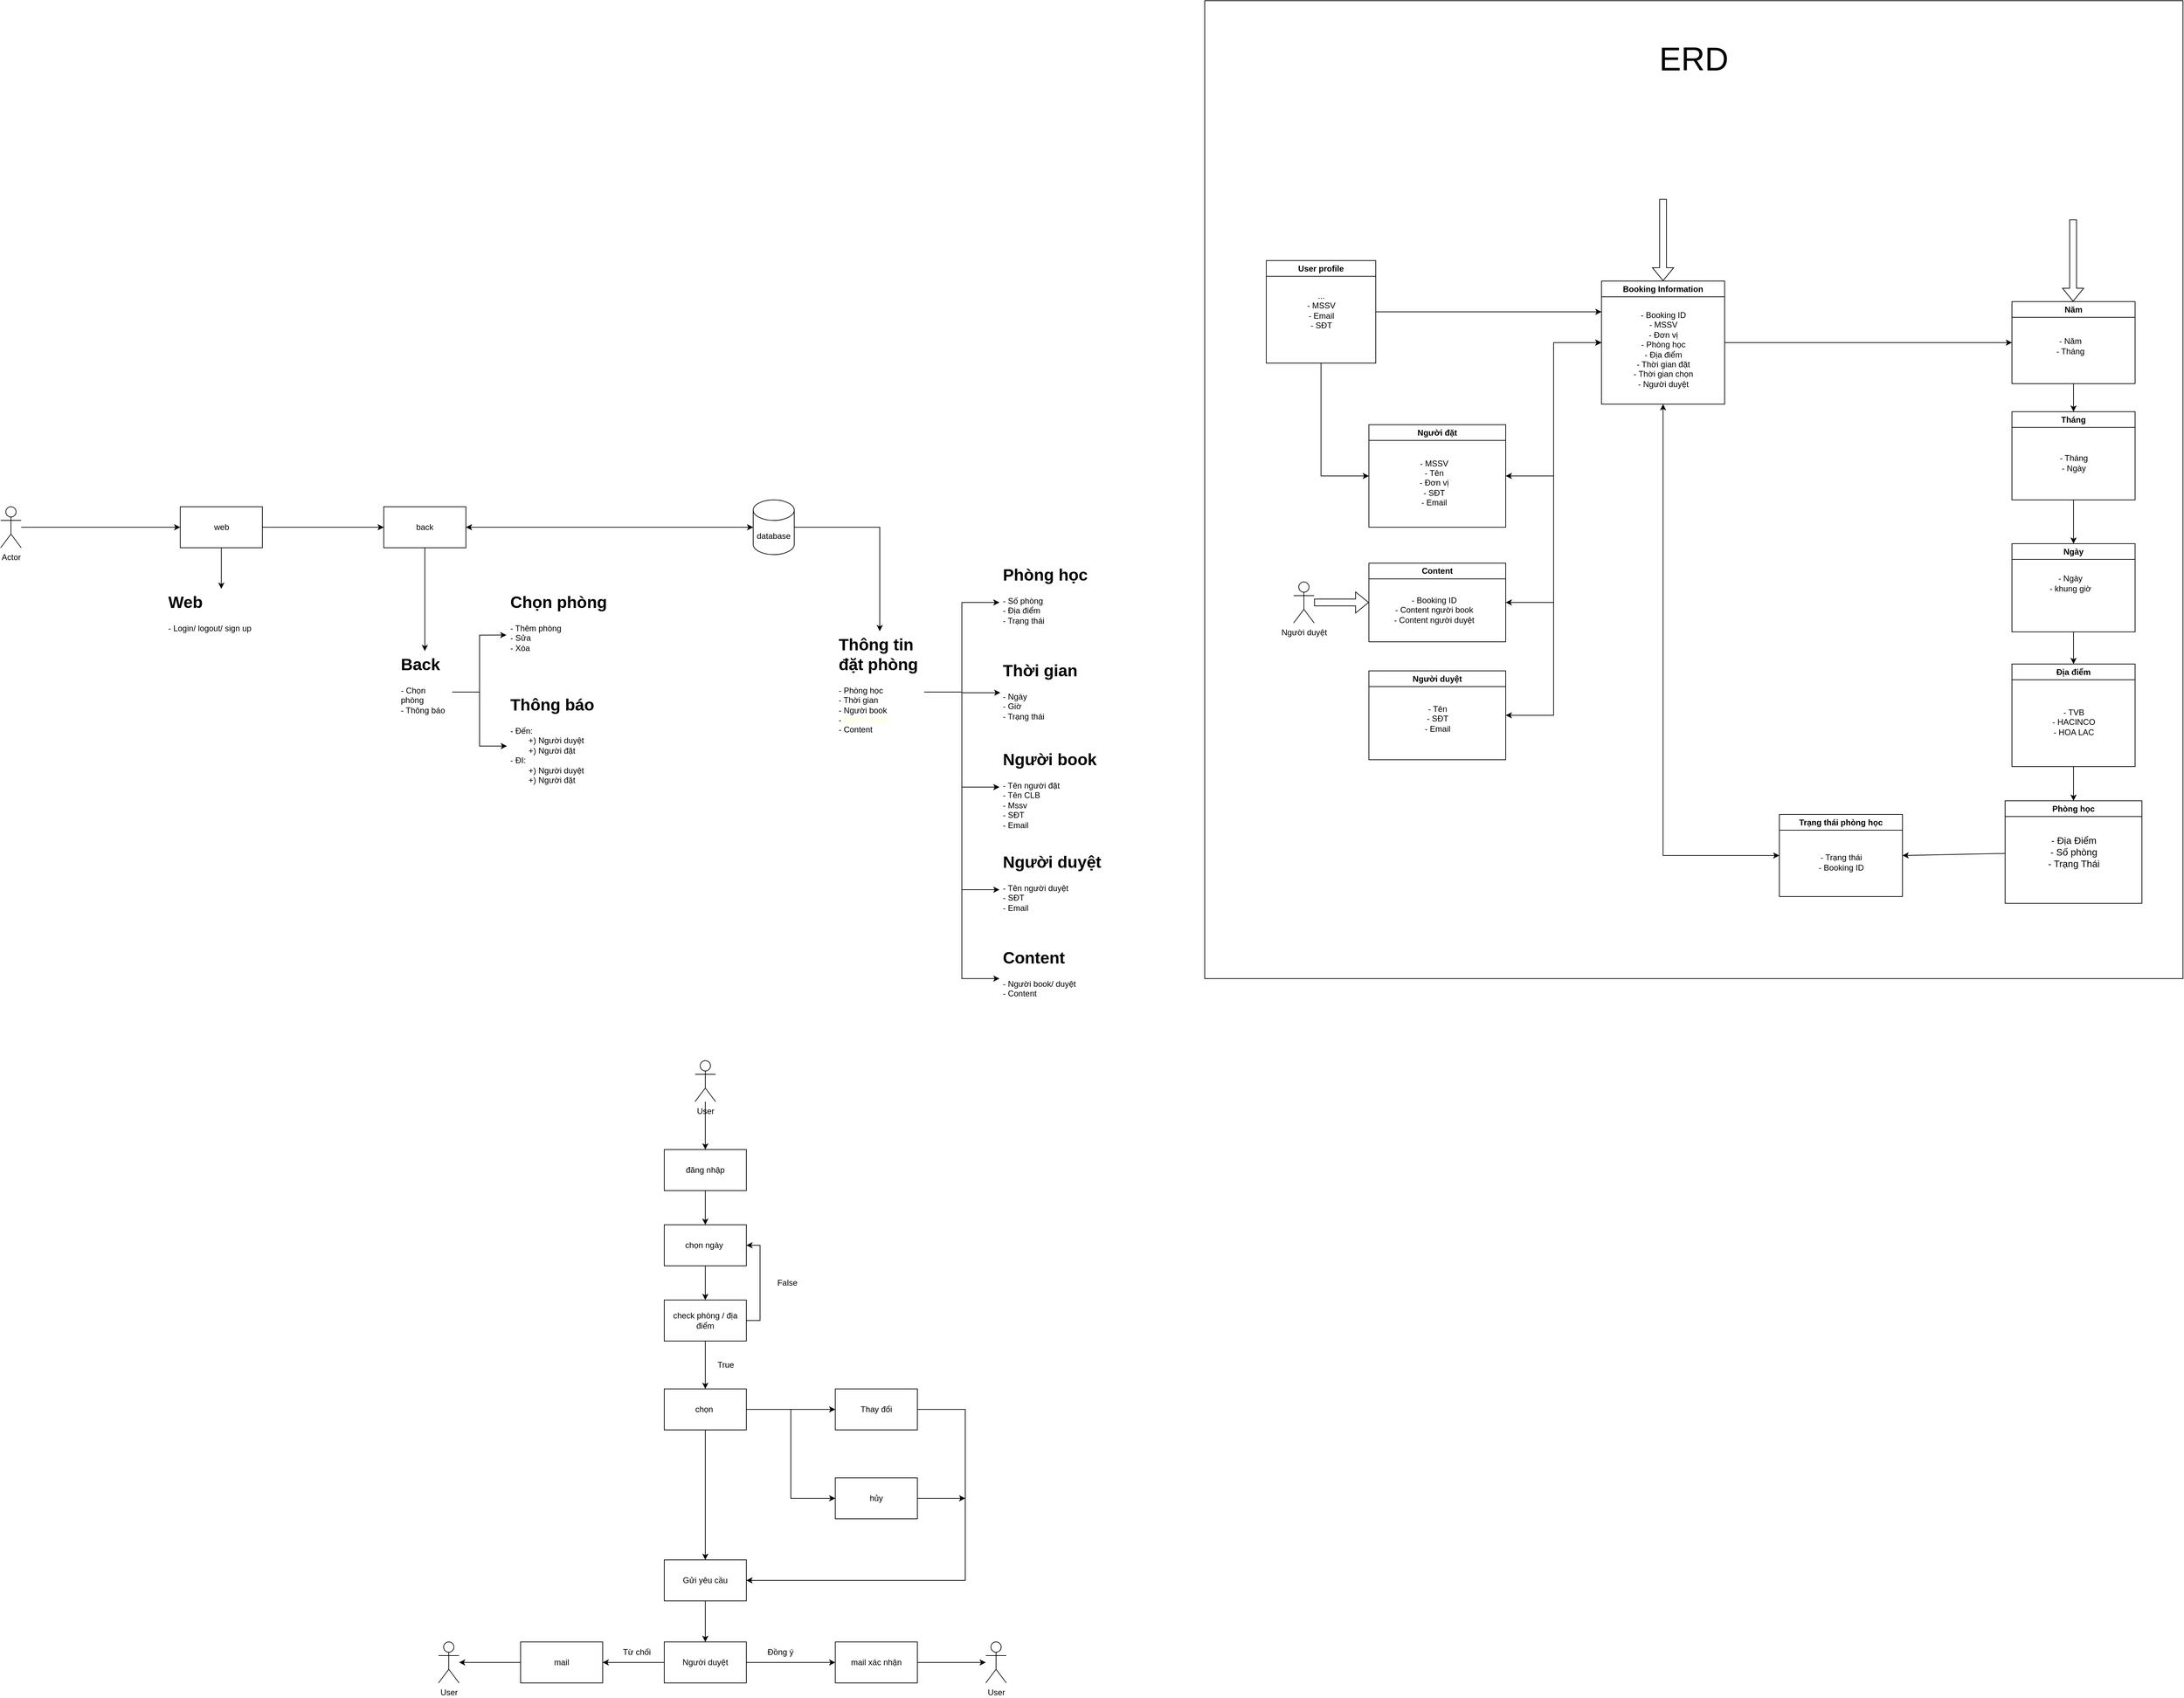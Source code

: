 <mxfile version="21.5.1" type="github">
  <diagram name="Page-1" id="D8w3A1c4NBQzabuCHDF7">
    <mxGraphModel dx="1216" dy="1704" grid="1" gridSize="10" guides="1" tooltips="1" connect="1" arrows="1" fold="1" page="1" pageScale="1" pageWidth="850" pageHeight="1100" math="0" shadow="0">
      <root>
        <mxCell id="0" />
        <mxCell id="1" parent="0" />
        <mxCell id="LEf2-nqMguErEL3u1rOa-1" value="" style="edgeStyle=orthogonalEdgeStyle;rounded=0;orthogonalLoop=1;jettySize=auto;html=1;" parent="1" source="LEf2-nqMguErEL3u1rOa-2" target="LEf2-nqMguErEL3u1rOa-5" edge="1">
          <mxGeometry relative="1" as="geometry" />
        </mxCell>
        <mxCell id="LEf2-nqMguErEL3u1rOa-2" value="Actor" style="shape=umlActor;verticalLabelPosition=bottom;verticalAlign=top;html=1;outlineConnect=0;" parent="1" vertex="1">
          <mxGeometry x="220" y="490" width="30" height="60" as="geometry" />
        </mxCell>
        <mxCell id="LEf2-nqMguErEL3u1rOa-3" style="edgeStyle=orthogonalEdgeStyle;rounded=0;orthogonalLoop=1;jettySize=auto;html=1;exitX=1;exitY=0.5;exitDx=0;exitDy=0;entryX=0;entryY=0.5;entryDx=0;entryDy=0;" parent="1" source="LEf2-nqMguErEL3u1rOa-5" target="LEf2-nqMguErEL3u1rOa-7" edge="1">
          <mxGeometry relative="1" as="geometry" />
        </mxCell>
        <mxCell id="LEf2-nqMguErEL3u1rOa-4" value="" style="edgeStyle=orthogonalEdgeStyle;rounded=0;orthogonalLoop=1;jettySize=auto;html=1;" parent="1" source="LEf2-nqMguErEL3u1rOa-5" target="LEf2-nqMguErEL3u1rOa-27" edge="1">
          <mxGeometry relative="1" as="geometry" />
        </mxCell>
        <mxCell id="LEf2-nqMguErEL3u1rOa-5" value="web" style="rounded=0;whiteSpace=wrap;html=1;" parent="1" vertex="1">
          <mxGeometry x="482.5" y="490" width="120" height="60" as="geometry" />
        </mxCell>
        <mxCell id="LEf2-nqMguErEL3u1rOa-6" style="edgeStyle=orthogonalEdgeStyle;rounded=0;orthogonalLoop=1;jettySize=auto;html=1;entryX=0.5;entryY=0;entryDx=0;entryDy=0;" parent="1" source="LEf2-nqMguErEL3u1rOa-7" target="LEf2-nqMguErEL3u1rOa-13" edge="1">
          <mxGeometry relative="1" as="geometry" />
        </mxCell>
        <mxCell id="LEf2-nqMguErEL3u1rOa-7" value="back" style="rounded=0;whiteSpace=wrap;html=1;" parent="1" vertex="1">
          <mxGeometry x="780" y="490" width="120" height="60" as="geometry" />
        </mxCell>
        <mxCell id="LEf2-nqMguErEL3u1rOa-8" value="" style="edgeStyle=orthogonalEdgeStyle;rounded=0;orthogonalLoop=1;jettySize=auto;html=1;" parent="1" source="LEf2-nqMguErEL3u1rOa-9" target="LEf2-nqMguErEL3u1rOa-19" edge="1">
          <mxGeometry relative="1" as="geometry" />
        </mxCell>
        <mxCell id="LEf2-nqMguErEL3u1rOa-9" value="database" style="shape=cylinder3;whiteSpace=wrap;html=1;boundedLbl=1;backgroundOutline=1;size=15;" parent="1" vertex="1">
          <mxGeometry x="1320" y="480" width="60" height="80" as="geometry" />
        </mxCell>
        <mxCell id="LEf2-nqMguErEL3u1rOa-10" value="" style="endArrow=classic;startArrow=classic;html=1;rounded=0;exitX=1;exitY=0.5;exitDx=0;exitDy=0;entryX=0;entryY=0.5;entryDx=0;entryDy=0;entryPerimeter=0;" parent="1" source="LEf2-nqMguErEL3u1rOa-7" target="LEf2-nqMguErEL3u1rOa-9" edge="1">
          <mxGeometry width="50" height="50" relative="1" as="geometry">
            <mxPoint x="750" y="540" as="sourcePoint" />
            <mxPoint x="800" y="490" as="targetPoint" />
          </mxGeometry>
        </mxCell>
        <mxCell id="LEf2-nqMguErEL3u1rOa-11" style="edgeStyle=orthogonalEdgeStyle;rounded=0;orthogonalLoop=1;jettySize=auto;html=1;entryX=-0.004;entryY=0.564;entryDx=0;entryDy=0;entryPerimeter=0;" parent="1" source="LEf2-nqMguErEL3u1rOa-13" target="LEf2-nqMguErEL3u1rOa-24" edge="1">
          <mxGeometry relative="1" as="geometry" />
        </mxCell>
        <mxCell id="LEf2-nqMguErEL3u1rOa-12" style="edgeStyle=orthogonalEdgeStyle;rounded=0;orthogonalLoop=1;jettySize=auto;html=1;entryX=0;entryY=0.5;entryDx=0;entryDy=0;" parent="1" source="LEf2-nqMguErEL3u1rOa-13" target="LEf2-nqMguErEL3u1rOa-25" edge="1">
          <mxGeometry relative="1" as="geometry" />
        </mxCell>
        <mxCell id="LEf2-nqMguErEL3u1rOa-13" value="&lt;h1&gt;Back&lt;/h1&gt;&lt;div&gt;- Chọn phòng&lt;/div&gt;&lt;div&gt;- Thông báo&lt;/div&gt;" style="text;html=1;strokeColor=none;fillColor=none;spacing=5;spacingTop=-20;whiteSpace=wrap;overflow=hidden;rounded=0;" parent="1" vertex="1">
          <mxGeometry x="800" y="701" width="80" height="120" as="geometry" />
        </mxCell>
        <mxCell id="LEf2-nqMguErEL3u1rOa-14" style="edgeStyle=orthogonalEdgeStyle;rounded=0;orthogonalLoop=1;jettySize=auto;html=1;" parent="1" source="LEf2-nqMguErEL3u1rOa-19" target="LEf2-nqMguErEL3u1rOa-20" edge="1">
          <mxGeometry relative="1" as="geometry" />
        </mxCell>
        <mxCell id="LEf2-nqMguErEL3u1rOa-15" style="edgeStyle=orthogonalEdgeStyle;rounded=0;orthogonalLoop=1;jettySize=auto;html=1;entryX=0.007;entryY=0.433;entryDx=0;entryDy=0;entryPerimeter=0;" parent="1" source="LEf2-nqMguErEL3u1rOa-19" target="LEf2-nqMguErEL3u1rOa-21" edge="1">
          <mxGeometry relative="1" as="geometry" />
        </mxCell>
        <mxCell id="LEf2-nqMguErEL3u1rOa-16" style="edgeStyle=orthogonalEdgeStyle;rounded=0;orthogonalLoop=1;jettySize=auto;html=1;" parent="1" source="LEf2-nqMguErEL3u1rOa-19" target="LEf2-nqMguErEL3u1rOa-22" edge="1">
          <mxGeometry relative="1" as="geometry" />
        </mxCell>
        <mxCell id="LEf2-nqMguErEL3u1rOa-17" style="edgeStyle=orthogonalEdgeStyle;rounded=0;orthogonalLoop=1;jettySize=auto;html=1;entryX=0;entryY=0.5;entryDx=0;entryDy=0;" parent="1" source="LEf2-nqMguErEL3u1rOa-19" target="LEf2-nqMguErEL3u1rOa-23" edge="1">
          <mxGeometry relative="1" as="geometry" />
        </mxCell>
        <mxCell id="LEf2-nqMguErEL3u1rOa-18" style="edgeStyle=orthogonalEdgeStyle;rounded=0;orthogonalLoop=1;jettySize=auto;html=1;entryX=0;entryY=0.5;entryDx=0;entryDy=0;" parent="1" source="LEf2-nqMguErEL3u1rOa-19" target="LEf2-nqMguErEL3u1rOa-26" edge="1">
          <mxGeometry relative="1" as="geometry" />
        </mxCell>
        <mxCell id="LEf2-nqMguErEL3u1rOa-19" value="&lt;h1&gt;Thông tin đặt phòng&lt;/h1&gt;&lt;div&gt;- Phòng học&lt;/div&gt;&lt;div&gt;- Thời gian&amp;nbsp;&lt;/div&gt;&lt;div&gt;- Người book&lt;/div&gt;&lt;div&gt;- &lt;font color=&quot;#ffffcc&quot;&gt;Người duyệt&lt;/font&gt;&lt;/div&gt;&lt;div&gt;- Content&amp;nbsp;&lt;/div&gt;" style="text;html=1;strokeColor=none;fillColor=none;spacing=5;spacingTop=-20;whiteSpace=wrap;overflow=hidden;rounded=0;" parent="1" vertex="1">
          <mxGeometry x="1440" y="672" width="130" height="178" as="geometry" />
        </mxCell>
        <mxCell id="LEf2-nqMguErEL3u1rOa-20" value="&lt;h1&gt;Phòng học&lt;/h1&gt;&lt;div&gt;- Số phòng&lt;/div&gt;&lt;div&gt;- Địa điểm&lt;/div&gt;&lt;div&gt;- Trạng thái&lt;/div&gt;&lt;div&gt;&lt;br&gt;&lt;/div&gt;" style="text;html=1;strokeColor=none;fillColor=none;spacing=5;spacingTop=-20;whiteSpace=wrap;overflow=hidden;rounded=0;" parent="1" vertex="1">
          <mxGeometry x="1680" y="570" width="190" height="120" as="geometry" />
        </mxCell>
        <mxCell id="LEf2-nqMguErEL3u1rOa-21" value="&lt;h1&gt;Thời gian&amp;nbsp;&lt;/h1&gt;&lt;div&gt;- Ngày&lt;/div&gt;&lt;div&gt;- Giờ&lt;/div&gt;&lt;div&gt;- Trạng thái&lt;/div&gt;" style="text;html=1;strokeColor=none;fillColor=none;spacing=5;spacingTop=-20;whiteSpace=wrap;overflow=hidden;rounded=0;" parent="1" vertex="1">
          <mxGeometry x="1680" y="710" width="190" height="120" as="geometry" />
        </mxCell>
        <mxCell id="LEf2-nqMguErEL3u1rOa-22" value="&lt;h1&gt;Người book&lt;/h1&gt;&lt;div&gt;- Tên người đặt&lt;/div&gt;&lt;div&gt;- Tên CLB&lt;/div&gt;&lt;div&gt;- Mssv&lt;/div&gt;&lt;div&gt;- SĐT&lt;/div&gt;&lt;div&gt;- Email&lt;/div&gt;" style="text;html=1;strokeColor=none;fillColor=none;spacing=5;spacingTop=-20;whiteSpace=wrap;overflow=hidden;rounded=0;" parent="1" vertex="1">
          <mxGeometry x="1680" y="840" width="180" height="120" as="geometry" />
        </mxCell>
        <mxCell id="LEf2-nqMguErEL3u1rOa-23" value="&lt;h1&gt;Người duyệt&lt;/h1&gt;&lt;div&gt;- Tên người duyệt&lt;/div&gt;&lt;div&gt;- SĐT&lt;/div&gt;&lt;div&gt;- Email&lt;/div&gt;" style="text;html=1;strokeColor=none;fillColor=none;spacing=5;spacingTop=-20;whiteSpace=wrap;overflow=hidden;rounded=0;" parent="1" vertex="1">
          <mxGeometry x="1680" y="990" width="190" height="120" as="geometry" />
        </mxCell>
        <mxCell id="LEf2-nqMguErEL3u1rOa-24" value="&lt;h1&gt;Chọn phòng&lt;/h1&gt;&lt;div&gt;- Thêm phòng&lt;/div&gt;&lt;div&gt;- Sửa&lt;/div&gt;&lt;div&gt;- Xóa&lt;/div&gt;" style="text;html=1;strokeColor=none;fillColor=none;spacing=5;spacingTop=-20;whiteSpace=wrap;overflow=hidden;rounded=0;" parent="1" vertex="1">
          <mxGeometry x="960" y="610" width="190" height="120" as="geometry" />
        </mxCell>
        <mxCell id="LEf2-nqMguErEL3u1rOa-25" value="&lt;h1&gt;Thông báo&lt;/h1&gt;&lt;div&gt;- Đến:&lt;/div&gt;&lt;div&gt;&lt;span style=&quot;white-space: pre;&quot;&gt;&#x9;&lt;/span&gt;+) Người duyệt&lt;br&gt;&lt;/div&gt;&lt;div&gt;&lt;span style=&quot;white-space: pre;&quot;&gt;&#x9;&lt;/span&gt;+) Người đặt&lt;br&gt;&lt;/div&gt;&lt;div&gt;- ĐI:&lt;/div&gt;&lt;div&gt;&lt;span style=&quot;white-space: pre;&quot;&gt;&#x9;&lt;/span&gt;+) Người duyệt&lt;br&gt;&lt;/div&gt;&lt;div&gt;&lt;span style=&quot;white-space: pre;&quot;&gt;&#x9;&lt;/span&gt;+) Người đặt&lt;br&gt;&lt;/div&gt;" style="text;html=1;strokeColor=none;fillColor=none;spacing=5;spacingTop=-20;whiteSpace=wrap;overflow=hidden;rounded=0;" parent="1" vertex="1">
          <mxGeometry x="960" y="760" width="190" height="160" as="geometry" />
        </mxCell>
        <mxCell id="LEf2-nqMguErEL3u1rOa-26" value="&lt;h1&gt;Content&lt;/h1&gt;&lt;div&gt;- Người book/ duyệt&lt;/div&gt;&lt;div&gt;- Content&lt;/div&gt;" style="text;html=1;strokeColor=none;fillColor=none;spacing=5;spacingTop=-20;whiteSpace=wrap;overflow=hidden;rounded=0;" parent="1" vertex="1">
          <mxGeometry x="1680" y="1130" width="170" height="100" as="geometry" />
        </mxCell>
        <mxCell id="LEf2-nqMguErEL3u1rOa-27" value="&lt;h1&gt;Web&lt;/h1&gt;&lt;div&gt;- Login/ logout/ sign up&lt;/div&gt;" style="text;html=1;strokeColor=none;fillColor=none;spacing=5;spacingTop=-20;whiteSpace=wrap;overflow=hidden;rounded=0;" parent="1" vertex="1">
          <mxGeometry x="460" y="610" width="165" height="100" as="geometry" />
        </mxCell>
        <mxCell id="LEf2-nqMguErEL3u1rOa-28" value="" style="edgeStyle=orthogonalEdgeStyle;rounded=0;orthogonalLoop=1;jettySize=auto;html=1;" parent="1" source="LEf2-nqMguErEL3u1rOa-29" target="LEf2-nqMguErEL3u1rOa-31" edge="1">
          <mxGeometry relative="1" as="geometry" />
        </mxCell>
        <mxCell id="LEf2-nqMguErEL3u1rOa-29" value="User" style="shape=umlActor;verticalLabelPosition=bottom;verticalAlign=top;html=1;outlineConnect=0;" parent="1" vertex="1">
          <mxGeometry x="1235" y="1300" width="30" height="60" as="geometry" />
        </mxCell>
        <mxCell id="LEf2-nqMguErEL3u1rOa-30" value="" style="edgeStyle=orthogonalEdgeStyle;rounded=0;orthogonalLoop=1;jettySize=auto;html=1;" parent="1" source="LEf2-nqMguErEL3u1rOa-31" target="LEf2-nqMguErEL3u1rOa-33" edge="1">
          <mxGeometry relative="1" as="geometry" />
        </mxCell>
        <mxCell id="LEf2-nqMguErEL3u1rOa-31" value="đăng nhập" style="rounded=0;whiteSpace=wrap;html=1;" parent="1" vertex="1">
          <mxGeometry x="1190" y="1430" width="120" height="60" as="geometry" />
        </mxCell>
        <mxCell id="LEf2-nqMguErEL3u1rOa-32" value="" style="edgeStyle=orthogonalEdgeStyle;rounded=0;orthogonalLoop=1;jettySize=auto;html=1;" parent="1" source="LEf2-nqMguErEL3u1rOa-33" target="LEf2-nqMguErEL3u1rOa-36" edge="1">
          <mxGeometry relative="1" as="geometry" />
        </mxCell>
        <mxCell id="LEf2-nqMguErEL3u1rOa-33" value="chọn ngày&amp;nbsp;" style="rounded=0;whiteSpace=wrap;html=1;" parent="1" vertex="1">
          <mxGeometry x="1190" y="1540" width="120" height="60" as="geometry" />
        </mxCell>
        <mxCell id="LEf2-nqMguErEL3u1rOa-34" style="edgeStyle=orthogonalEdgeStyle;rounded=0;orthogonalLoop=1;jettySize=auto;html=1;entryX=1;entryY=0.5;entryDx=0;entryDy=0;" parent="1" source="LEf2-nqMguErEL3u1rOa-36" target="LEf2-nqMguErEL3u1rOa-33" edge="1">
          <mxGeometry relative="1" as="geometry">
            <Array as="points">
              <mxPoint x="1330" y="1680" />
              <mxPoint x="1330" y="1570" />
            </Array>
          </mxGeometry>
        </mxCell>
        <mxCell id="LEf2-nqMguErEL3u1rOa-35" value="" style="edgeStyle=orthogonalEdgeStyle;rounded=0;orthogonalLoop=1;jettySize=auto;html=1;" parent="1" source="LEf2-nqMguErEL3u1rOa-36" target="LEf2-nqMguErEL3u1rOa-40" edge="1">
          <mxGeometry relative="1" as="geometry" />
        </mxCell>
        <mxCell id="LEf2-nqMguErEL3u1rOa-36" value="check phòng / địa điểm" style="rounded=0;whiteSpace=wrap;html=1;" parent="1" vertex="1">
          <mxGeometry x="1190" y="1650" width="120" height="60" as="geometry" />
        </mxCell>
        <mxCell id="LEf2-nqMguErEL3u1rOa-37" style="edgeStyle=orthogonalEdgeStyle;rounded=0;orthogonalLoop=1;jettySize=auto;html=1;entryX=0.5;entryY=0;entryDx=0;entryDy=0;" parent="1" source="LEf2-nqMguErEL3u1rOa-40" target="LEf2-nqMguErEL3u1rOa-42" edge="1">
          <mxGeometry relative="1" as="geometry" />
        </mxCell>
        <mxCell id="LEf2-nqMguErEL3u1rOa-38" style="edgeStyle=orthogonalEdgeStyle;rounded=0;orthogonalLoop=1;jettySize=auto;html=1;entryX=0;entryY=0.5;entryDx=0;entryDy=0;" parent="1" source="LEf2-nqMguErEL3u1rOa-40" target="LEf2-nqMguErEL3u1rOa-46" edge="1">
          <mxGeometry relative="1" as="geometry" />
        </mxCell>
        <mxCell id="LEf2-nqMguErEL3u1rOa-39" style="edgeStyle=orthogonalEdgeStyle;rounded=0;orthogonalLoop=1;jettySize=auto;html=1;entryX=0;entryY=0.5;entryDx=0;entryDy=0;" parent="1" source="LEf2-nqMguErEL3u1rOa-40" target="LEf2-nqMguErEL3u1rOa-44" edge="1">
          <mxGeometry relative="1" as="geometry" />
        </mxCell>
        <mxCell id="LEf2-nqMguErEL3u1rOa-40" value="chọn&amp;nbsp;" style="rounded=0;whiteSpace=wrap;html=1;" parent="1" vertex="1">
          <mxGeometry x="1190" y="1780" width="120" height="60" as="geometry" />
        </mxCell>
        <mxCell id="LEf2-nqMguErEL3u1rOa-41" value="" style="edgeStyle=orthogonalEdgeStyle;rounded=0;orthogonalLoop=1;jettySize=auto;html=1;" parent="1" source="LEf2-nqMguErEL3u1rOa-42" target="LEf2-nqMguErEL3u1rOa-51" edge="1">
          <mxGeometry relative="1" as="geometry" />
        </mxCell>
        <mxCell id="LEf2-nqMguErEL3u1rOa-42" value="Gửi yêu cầu" style="rounded=0;whiteSpace=wrap;html=1;" parent="1" vertex="1">
          <mxGeometry x="1190" y="2030" width="120" height="60" as="geometry" />
        </mxCell>
        <mxCell id="LEf2-nqMguErEL3u1rOa-43" style="edgeStyle=orthogonalEdgeStyle;rounded=0;orthogonalLoop=1;jettySize=auto;html=1;" parent="1" source="LEf2-nqMguErEL3u1rOa-44" edge="1">
          <mxGeometry relative="1" as="geometry">
            <mxPoint x="1630" y="1940" as="targetPoint" />
          </mxGeometry>
        </mxCell>
        <mxCell id="LEf2-nqMguErEL3u1rOa-44" value="hủy" style="rounded=0;whiteSpace=wrap;html=1;" parent="1" vertex="1">
          <mxGeometry x="1440" y="1910" width="120" height="60" as="geometry" />
        </mxCell>
        <mxCell id="LEf2-nqMguErEL3u1rOa-45" style="edgeStyle=orthogonalEdgeStyle;rounded=0;orthogonalLoop=1;jettySize=auto;html=1;entryX=1;entryY=0.5;entryDx=0;entryDy=0;" parent="1" source="LEf2-nqMguErEL3u1rOa-46" target="LEf2-nqMguErEL3u1rOa-42" edge="1">
          <mxGeometry relative="1" as="geometry">
            <Array as="points">
              <mxPoint x="1630" y="1810" />
              <mxPoint x="1630" y="2060" />
            </Array>
          </mxGeometry>
        </mxCell>
        <mxCell id="LEf2-nqMguErEL3u1rOa-46" value="Thay đổi" style="rounded=0;whiteSpace=wrap;html=1;" parent="1" vertex="1">
          <mxGeometry x="1440" y="1780" width="120" height="60" as="geometry" />
        </mxCell>
        <mxCell id="LEf2-nqMguErEL3u1rOa-47" value="False" style="text;html=1;strokeColor=none;fillColor=none;align=center;verticalAlign=middle;whiteSpace=wrap;rounded=0;" parent="1" vertex="1">
          <mxGeometry x="1340" y="1610" width="60" height="30" as="geometry" />
        </mxCell>
        <mxCell id="LEf2-nqMguErEL3u1rOa-48" value="True" style="text;html=1;strokeColor=none;fillColor=none;align=center;verticalAlign=middle;whiteSpace=wrap;rounded=0;" parent="1" vertex="1">
          <mxGeometry x="1250" y="1730" width="60" height="30" as="geometry" />
        </mxCell>
        <mxCell id="LEf2-nqMguErEL3u1rOa-49" value="" style="edgeStyle=orthogonalEdgeStyle;rounded=0;orthogonalLoop=1;jettySize=auto;html=1;" parent="1" source="LEf2-nqMguErEL3u1rOa-51" edge="1">
          <mxGeometry relative="1" as="geometry">
            <mxPoint x="1100" y="2180" as="targetPoint" />
          </mxGeometry>
        </mxCell>
        <mxCell id="LEf2-nqMguErEL3u1rOa-50" style="edgeStyle=orthogonalEdgeStyle;rounded=0;orthogonalLoop=1;jettySize=auto;html=1;" parent="1" source="LEf2-nqMguErEL3u1rOa-51" target="LEf2-nqMguErEL3u1rOa-55" edge="1">
          <mxGeometry relative="1" as="geometry" />
        </mxCell>
        <mxCell id="LEf2-nqMguErEL3u1rOa-51" value="Người duyệt" style="rounded=0;whiteSpace=wrap;html=1;" parent="1" vertex="1">
          <mxGeometry x="1190" y="2150" width="120" height="60" as="geometry" />
        </mxCell>
        <mxCell id="LEf2-nqMguErEL3u1rOa-52" value="Đồng ý" style="text;html=1;strokeColor=none;fillColor=none;align=center;verticalAlign=middle;whiteSpace=wrap;rounded=0;" parent="1" vertex="1">
          <mxGeometry x="1330" y="2150" width="60" height="30" as="geometry" />
        </mxCell>
        <mxCell id="LEf2-nqMguErEL3u1rOa-53" value="Từ chối" style="text;html=1;strokeColor=none;fillColor=none;align=center;verticalAlign=middle;whiteSpace=wrap;rounded=0;" parent="1" vertex="1">
          <mxGeometry x="1120" y="2150" width="60" height="30" as="geometry" />
        </mxCell>
        <mxCell id="LEf2-nqMguErEL3u1rOa-54" value="" style="edgeStyle=orthogonalEdgeStyle;rounded=0;orthogonalLoop=1;jettySize=auto;html=1;" parent="1" source="LEf2-nqMguErEL3u1rOa-55" target="LEf2-nqMguErEL3u1rOa-56" edge="1">
          <mxGeometry relative="1" as="geometry" />
        </mxCell>
        <mxCell id="LEf2-nqMguErEL3u1rOa-55" value="mail xác nhận" style="rounded=0;whiteSpace=wrap;html=1;" parent="1" vertex="1">
          <mxGeometry x="1440" y="2150" width="120" height="60" as="geometry" />
        </mxCell>
        <mxCell id="LEf2-nqMguErEL3u1rOa-56" value="User" style="shape=umlActor;verticalLabelPosition=bottom;verticalAlign=top;html=1;outlineConnect=0;" parent="1" vertex="1">
          <mxGeometry x="1660" y="2150" width="30" height="60" as="geometry" />
        </mxCell>
        <mxCell id="LEf2-nqMguErEL3u1rOa-57" value="" style="edgeStyle=orthogonalEdgeStyle;rounded=0;orthogonalLoop=1;jettySize=auto;html=1;" parent="1" source="LEf2-nqMguErEL3u1rOa-58" target="LEf2-nqMguErEL3u1rOa-59" edge="1">
          <mxGeometry relative="1" as="geometry" />
        </mxCell>
        <mxCell id="LEf2-nqMguErEL3u1rOa-58" value="mail" style="rounded=0;whiteSpace=wrap;html=1;" parent="1" vertex="1">
          <mxGeometry x="980" y="2150" width="120" height="60" as="geometry" />
        </mxCell>
        <mxCell id="LEf2-nqMguErEL3u1rOa-59" value="User" style="shape=umlActor;verticalLabelPosition=bottom;verticalAlign=top;html=1;outlineConnect=0;" parent="1" vertex="1">
          <mxGeometry x="860" y="2150" width="30" height="60" as="geometry" />
        </mxCell>
        <mxCell id="ioqxV5oBWN_LTfzM5Hr--37" value="" style="whiteSpace=wrap;html=1;aspect=fixed;" vertex="1" parent="1">
          <mxGeometry x="1980" y="-250" width="1430" height="1430" as="geometry" />
        </mxCell>
        <mxCell id="ioqxV5oBWN_LTfzM5Hr--3" style="edgeStyle=orthogonalEdgeStyle;rounded=0;orthogonalLoop=1;jettySize=auto;html=1;entryX=0.5;entryY=0;entryDx=0;entryDy=0;" edge="1" parent="1" source="LEf2-nqMguErEL3u1rOa-60" target="LEf2-nqMguErEL3u1rOa-72">
          <mxGeometry relative="1" as="geometry" />
        </mxCell>
        <mxCell id="LEf2-nqMguErEL3u1rOa-62" value="Phòng học" style="swimlane;whiteSpace=wrap;html=1;" parent="1" vertex="1">
          <mxGeometry x="3150" y="920" width="200" height="150" as="geometry" />
        </mxCell>
        <mxCell id="LEf2-nqMguErEL3u1rOa-63" value="&lt;font style=&quot;font-size: 14px;&quot;&gt;- Địa Điểm&lt;br&gt;- Số phòng&lt;br&gt;- Trạng Thái&lt;br&gt;&lt;/font&gt;" style="text;html=1;align=center;verticalAlign=middle;resizable=0;points=[];autosize=1;strokeColor=none;fillColor=none;" parent="LEf2-nqMguErEL3u1rOa-62" vertex="1">
          <mxGeometry x="50" y="45" width="100" height="60" as="geometry" />
        </mxCell>
        <mxCell id="LEf2-nqMguErEL3u1rOa-60" value="Năm" style="swimlane;whiteSpace=wrap;html=1;" parent="1" vertex="1">
          <mxGeometry x="3160" y="190" width="180" height="120" as="geometry" />
        </mxCell>
        <mxCell id="LEf2-nqMguErEL3u1rOa-61" value="- Năm&lt;br&gt;- Tháng" style="text;html=1;align=center;verticalAlign=middle;resizable=0;points=[];autosize=1;strokeColor=none;fillColor=none;" parent="LEf2-nqMguErEL3u1rOa-60" vertex="1">
          <mxGeometry x="55" y="45" width="60" height="40" as="geometry" />
        </mxCell>
        <mxCell id="ioqxV5oBWN_LTfzM5Hr--31" style="edgeStyle=none;rounded=0;orthogonalLoop=1;jettySize=auto;html=1;entryX=1;entryY=0.5;entryDx=0;entryDy=0;" edge="1" parent="1" source="LEf2-nqMguErEL3u1rOa-62" target="LEf2-nqMguErEL3u1rOa-78">
          <mxGeometry relative="1" as="geometry" />
        </mxCell>
        <mxCell id="LEf2-nqMguErEL3u1rOa-64" value="Người đặt" style="swimlane;whiteSpace=wrap;html=1;" parent="1" vertex="1">
          <mxGeometry x="2220" y="370" width="200" height="150" as="geometry" />
        </mxCell>
        <mxCell id="LEf2-nqMguErEL3u1rOa-65" value="- MSSV&lt;br&gt;- Tên&lt;br&gt;- Đơn vị&lt;br&gt;- SĐT&lt;br&gt;- Email" style="text;html=1;align=center;verticalAlign=middle;resizable=0;points=[];autosize=1;strokeColor=none;fillColor=none;" parent="LEf2-nqMguErEL3u1rOa-64" vertex="1">
          <mxGeometry x="60" y="40" width="70" height="90" as="geometry" />
        </mxCell>
        <mxCell id="LEf2-nqMguErEL3u1rOa-66" value="Người duyệt" style="swimlane;whiteSpace=wrap;html=1;" parent="1" vertex="1">
          <mxGeometry x="2220" y="730" width="200" height="130" as="geometry" />
        </mxCell>
        <mxCell id="LEf2-nqMguErEL3u1rOa-67" value="- Tên&lt;br&gt;- SĐT&lt;br&gt;- Email" style="text;html=1;align=center;verticalAlign=middle;resizable=0;points=[];autosize=1;strokeColor=none;fillColor=none;" parent="LEf2-nqMguErEL3u1rOa-66" vertex="1">
          <mxGeometry x="70" y="40" width="60" height="60" as="geometry" />
        </mxCell>
        <mxCell id="LEf2-nqMguErEL3u1rOa-68" value="Content" style="swimlane;whiteSpace=wrap;html=1;" parent="1" vertex="1">
          <mxGeometry x="2220" y="572.5" width="200" height="115" as="geometry" />
        </mxCell>
        <mxCell id="LEf2-nqMguErEL3u1rOa-69" value="- Booking ID&lt;br&gt;- Content người book&lt;br&gt;- Content người duyệt" style="text;html=1;align=center;verticalAlign=middle;resizable=0;points=[];autosize=1;strokeColor=none;fillColor=none;" parent="LEf2-nqMguErEL3u1rOa-68" vertex="1">
          <mxGeometry x="25" y="38" width="140" height="60" as="geometry" />
        </mxCell>
        <mxCell id="ioqxV5oBWN_LTfzM5Hr--6" style="edgeStyle=orthogonalEdgeStyle;rounded=0;orthogonalLoop=1;jettySize=auto;html=1;entryX=0;entryY=0.5;entryDx=0;entryDy=0;" edge="1" parent="1" source="LEf2-nqMguErEL3u1rOa-70" target="LEf2-nqMguErEL3u1rOa-60">
          <mxGeometry relative="1" as="geometry">
            <mxPoint x="2825" y="420" as="targetPoint" />
          </mxGeometry>
        </mxCell>
        <mxCell id="LEf2-nqMguErEL3u1rOa-70" value="Booking Information" style="swimlane;whiteSpace=wrap;html=1;" parent="1" vertex="1">
          <mxGeometry x="2560" y="160" width="180" height="180" as="geometry" />
        </mxCell>
        <mxCell id="LEf2-nqMguErEL3u1rOa-71" value="- Booking ID&lt;br&gt;- MSSV&lt;br&gt;- Đơn vị&lt;br&gt;- Phòng học&lt;br&gt;- Địa điểm&lt;br&gt;- Thời gian đặt&lt;br&gt;- Thời gian chọn&lt;br&gt;- Người duyệt" style="text;html=1;align=center;verticalAlign=middle;resizable=0;points=[];autosize=1;strokeColor=none;fillColor=none;" parent="LEf2-nqMguErEL3u1rOa-70" vertex="1">
          <mxGeometry x="35" y="35" width="110" height="130" as="geometry" />
        </mxCell>
        <mxCell id="ioqxV5oBWN_LTfzM5Hr--4" style="edgeStyle=orthogonalEdgeStyle;rounded=0;orthogonalLoop=1;jettySize=auto;html=1;entryX=0.5;entryY=0;entryDx=0;entryDy=0;" edge="1" parent="1" source="LEf2-nqMguErEL3u1rOa-72" target="LEf2-nqMguErEL3u1rOa-74">
          <mxGeometry relative="1" as="geometry" />
        </mxCell>
        <mxCell id="LEf2-nqMguErEL3u1rOa-72" value="Tháng" style="swimlane;whiteSpace=wrap;html=1;" parent="1" vertex="1">
          <mxGeometry x="3160" y="351" width="180" height="129" as="geometry" />
        </mxCell>
        <mxCell id="LEf2-nqMguErEL3u1rOa-73" value="- Tháng&lt;br&gt;- Ngày" style="text;html=1;align=center;verticalAlign=middle;resizable=0;points=[];autosize=1;strokeColor=none;fillColor=none;" parent="LEf2-nqMguErEL3u1rOa-72" vertex="1">
          <mxGeometry x="60" y="55" width="60" height="40" as="geometry" />
        </mxCell>
        <mxCell id="ioqxV5oBWN_LTfzM5Hr--35" style="edgeStyle=none;rounded=0;orthogonalLoop=1;jettySize=auto;html=1;entryX=0.5;entryY=0;entryDx=0;entryDy=0;" edge="1" parent="1" source="LEf2-nqMguErEL3u1rOa-74" target="ioqxV5oBWN_LTfzM5Hr--29">
          <mxGeometry relative="1" as="geometry" />
        </mxCell>
        <mxCell id="LEf2-nqMguErEL3u1rOa-74" value="Ngày" style="swimlane;whiteSpace=wrap;html=1;" parent="1" vertex="1">
          <mxGeometry x="3160" y="544" width="180" height="129" as="geometry" />
        </mxCell>
        <mxCell id="LEf2-nqMguErEL3u1rOa-75" value="- Ngày&lt;br&gt;- khung giờ" style="text;html=1;align=center;verticalAlign=middle;resizable=0;points=[];autosize=1;strokeColor=none;fillColor=none;" parent="LEf2-nqMguErEL3u1rOa-74" vertex="1">
          <mxGeometry x="45" y="38" width="80" height="40" as="geometry" />
        </mxCell>
        <mxCell id="LEf2-nqMguErEL3u1rOa-78" value="Trạng thái phòng học" style="swimlane;whiteSpace=wrap;html=1;" parent="1" vertex="1">
          <mxGeometry x="2820" y="940" width="180" height="120" as="geometry" />
        </mxCell>
        <mxCell id="LEf2-nqMguErEL3u1rOa-79" value="- Trạng thái&lt;br&gt;- Booking ID" style="text;html=1;align=center;verticalAlign=middle;resizable=0;points=[];autosize=1;strokeColor=none;fillColor=none;" parent="LEf2-nqMguErEL3u1rOa-78" vertex="1">
          <mxGeometry x="45" y="50" width="90" height="40" as="geometry" />
        </mxCell>
        <mxCell id="LEf2-nqMguErEL3u1rOa-80" value="" style="shape=flexArrow;endArrow=classic;html=1;rounded=0;entryX=0.5;entryY=0;entryDx=0;entryDy=0;" parent="1" target="LEf2-nqMguErEL3u1rOa-70" edge="1">
          <mxGeometry width="50" height="50" relative="1" as="geometry">
            <mxPoint x="2650" y="40" as="sourcePoint" />
            <mxPoint x="3090" y="300" as="targetPoint" />
          </mxGeometry>
        </mxCell>
        <mxCell id="LEf2-nqMguErEL3u1rOa-81" value="" style="shape=flexArrow;endArrow=classic;html=1;rounded=0;entryX=0.5;entryY=0;entryDx=0;entryDy=0;" parent="1" edge="1">
          <mxGeometry width="50" height="50" relative="1" as="geometry">
            <mxPoint x="3249.38" y="70" as="sourcePoint" />
            <mxPoint x="3249.38" y="190" as="targetPoint" />
          </mxGeometry>
        </mxCell>
        <mxCell id="ioqxV5oBWN_LTfzM5Hr--17" style="edgeStyle=orthogonalEdgeStyle;rounded=0;orthogonalLoop=1;jettySize=auto;html=1;entryX=0;entryY=0.5;entryDx=0;entryDy=0;" edge="1" parent="1" source="ioqxV5oBWN_LTfzM5Hr--13" target="LEf2-nqMguErEL3u1rOa-64">
          <mxGeometry relative="1" as="geometry" />
        </mxCell>
        <mxCell id="ioqxV5oBWN_LTfzM5Hr--20" style="edgeStyle=none;rounded=0;orthogonalLoop=1;jettySize=auto;html=1;entryX=0;entryY=0.25;entryDx=0;entryDy=0;" edge="1" parent="1" source="ioqxV5oBWN_LTfzM5Hr--13" target="LEf2-nqMguErEL3u1rOa-70">
          <mxGeometry relative="1" as="geometry" />
        </mxCell>
        <mxCell id="ioqxV5oBWN_LTfzM5Hr--13" value="User profile" style="swimlane;whiteSpace=wrap;html=1;" vertex="1" parent="1">
          <mxGeometry x="2070" y="130" width="160" height="150" as="geometry" />
        </mxCell>
        <mxCell id="ioqxV5oBWN_LTfzM5Hr--15" value="...&lt;br&gt;- MSSV&lt;br&gt;- Email&lt;br&gt;- SĐT" style="text;html=1;align=center;verticalAlign=middle;resizable=0;points=[];autosize=1;strokeColor=none;fillColor=none;" vertex="1" parent="1">
          <mxGeometry x="2120" y="168" width="60" height="70" as="geometry" />
        </mxCell>
        <mxCell id="ioqxV5oBWN_LTfzM5Hr--23" value="" style="endArrow=classic;startArrow=classic;html=1;rounded=0;exitX=1;exitY=0.5;exitDx=0;exitDy=0;entryX=0;entryY=0.5;entryDx=0;entryDy=0;edgeStyle=orthogonalEdgeStyle;" edge="1" parent="1" source="LEf2-nqMguErEL3u1rOa-64" target="LEf2-nqMguErEL3u1rOa-70">
          <mxGeometry width="50" height="50" relative="1" as="geometry">
            <mxPoint x="2480" y="490" as="sourcePoint" />
            <mxPoint x="2530" y="440" as="targetPoint" />
          </mxGeometry>
        </mxCell>
        <mxCell id="ioqxV5oBWN_LTfzM5Hr--24" value="" style="endArrow=classic;startArrow=classic;html=1;rounded=0;exitX=1;exitY=0.5;exitDx=0;exitDy=0;entryX=0;entryY=0.5;entryDx=0;entryDy=0;edgeStyle=orthogonalEdgeStyle;" edge="1" parent="1" source="LEf2-nqMguErEL3u1rOa-68" target="LEf2-nqMguErEL3u1rOa-70">
          <mxGeometry width="50" height="50" relative="1" as="geometry">
            <mxPoint x="2480" y="490" as="sourcePoint" />
            <mxPoint x="2530" y="440" as="targetPoint" />
          </mxGeometry>
        </mxCell>
        <mxCell id="ioqxV5oBWN_LTfzM5Hr--25" value="" style="endArrow=classic;startArrow=classic;html=1;rounded=0;exitX=1;exitY=0.5;exitDx=0;exitDy=0;entryX=0;entryY=0.5;entryDx=0;entryDy=0;edgeStyle=orthogonalEdgeStyle;" edge="1" parent="1" source="LEf2-nqMguErEL3u1rOa-66" target="LEf2-nqMguErEL3u1rOa-70">
          <mxGeometry width="50" height="50" relative="1" as="geometry">
            <mxPoint x="2480" y="590" as="sourcePoint" />
            <mxPoint x="2530" y="540" as="targetPoint" />
          </mxGeometry>
        </mxCell>
        <mxCell id="ioqxV5oBWN_LTfzM5Hr--26" value="" style="shape=flexArrow;endArrow=classic;html=1;rounded=0;entryX=0;entryY=0.5;entryDx=0;entryDy=0;" edge="1" parent="1" target="LEf2-nqMguErEL3u1rOa-68">
          <mxGeometry width="50" height="50" relative="1" as="geometry">
            <mxPoint x="2140" y="630" as="sourcePoint" />
            <mxPoint x="2330" y="540" as="targetPoint" />
          </mxGeometry>
        </mxCell>
        <mxCell id="ioqxV5oBWN_LTfzM5Hr--27" value="Người duyệt" style="shape=umlActor;verticalLabelPosition=bottom;verticalAlign=top;html=1;outlineConnect=0;" vertex="1" parent="1">
          <mxGeometry x="2110" y="600" width="30" height="60" as="geometry" />
        </mxCell>
        <mxCell id="ioqxV5oBWN_LTfzM5Hr--36" style="edgeStyle=none;rounded=0;orthogonalLoop=1;jettySize=auto;html=1;entryX=0.5;entryY=0;entryDx=0;entryDy=0;" edge="1" parent="1" source="ioqxV5oBWN_LTfzM5Hr--29" target="LEf2-nqMguErEL3u1rOa-62">
          <mxGeometry relative="1" as="geometry" />
        </mxCell>
        <mxCell id="ioqxV5oBWN_LTfzM5Hr--29" value="Địa điểm" style="swimlane;whiteSpace=wrap;html=1;" vertex="1" parent="1">
          <mxGeometry x="3160" y="720" width="180" height="150" as="geometry" />
        </mxCell>
        <mxCell id="ioqxV5oBWN_LTfzM5Hr--30" value="- TVB&lt;br&gt;- HACINCO&lt;br&gt;- HOA LAC" style="text;html=1;align=center;verticalAlign=middle;resizable=0;points=[];autosize=1;strokeColor=none;fillColor=none;" vertex="1" parent="ioqxV5oBWN_LTfzM5Hr--29">
          <mxGeometry x="45" y="55" width="90" height="60" as="geometry" />
        </mxCell>
        <mxCell id="ioqxV5oBWN_LTfzM5Hr--32" value="" style="endArrow=classic;startArrow=classic;html=1;rounded=0;entryX=0;entryY=0.5;entryDx=0;entryDy=0;exitX=0.5;exitY=1;exitDx=0;exitDy=0;edgeStyle=orthogonalEdgeStyle;" edge="1" parent="1" source="LEf2-nqMguErEL3u1rOa-70" target="LEf2-nqMguErEL3u1rOa-78">
          <mxGeometry width="50" height="50" relative="1" as="geometry">
            <mxPoint x="2670" y="960" as="sourcePoint" />
            <mxPoint x="2720" y="910" as="targetPoint" />
          </mxGeometry>
        </mxCell>
        <mxCell id="ioqxV5oBWN_LTfzM5Hr--38" value="&lt;span style=&quot;font-size: 48px;&quot;&gt;ERD&lt;/span&gt;" style="text;html=1;strokeColor=none;fillColor=none;align=center;verticalAlign=middle;whiteSpace=wrap;rounded=0;" vertex="1" parent="1">
          <mxGeometry x="2445" y="-250" width="500" height="170" as="geometry" />
        </mxCell>
      </root>
    </mxGraphModel>
  </diagram>
</mxfile>

